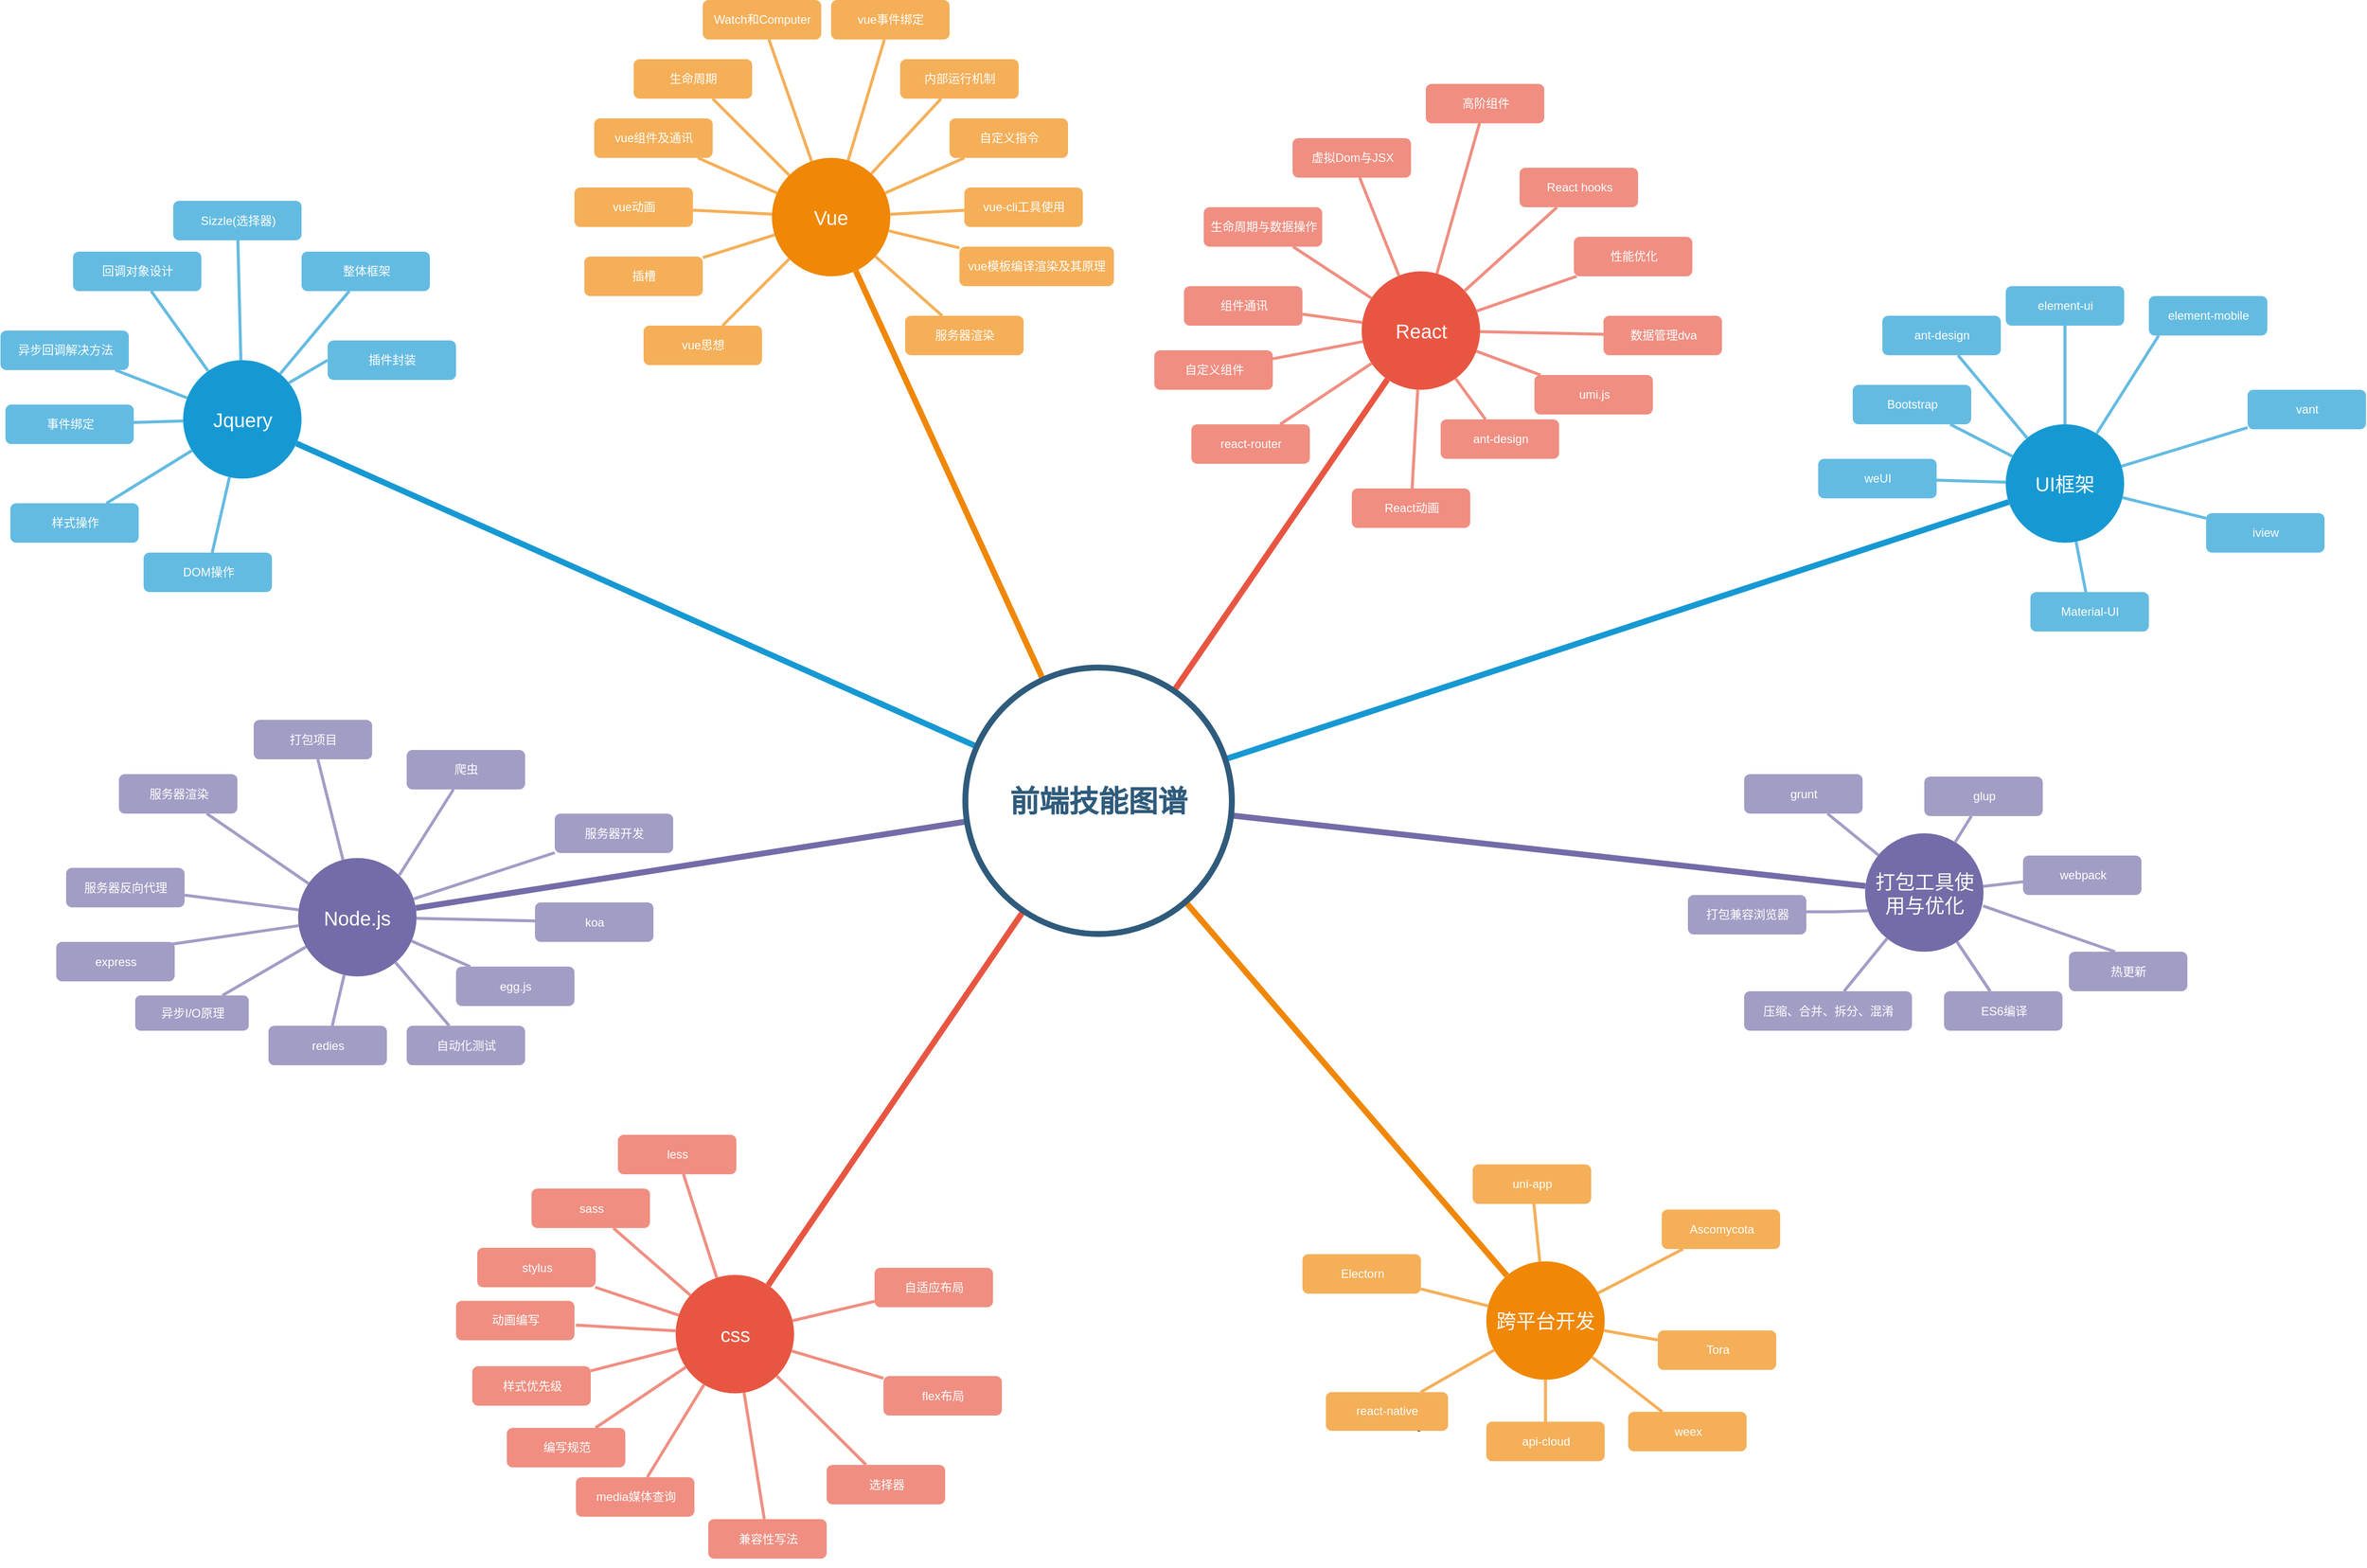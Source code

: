 <mxfile version="13.6.6" type="github">
  <diagram id="6a731a19-8d31-9384-78a2-239565b7b9f0" name="Page-1">
    <mxGraphModel dx="5909" dy="3474" grid="1" gridSize="10" guides="1" tooltips="1" connect="1" arrows="1" fold="1" page="1" pageScale="1" pageWidth="1169" pageHeight="827" background="#ffffff" math="0" shadow="0">
      <root>
        <mxCell id="0" />
        <mxCell id="1" parent="0" />
        <mxCell id="1350" value="Jquery" style="ellipse;whiteSpace=wrap;html=1;shadow=0;fontFamily=Helvetica;fontSize=20;fontColor=#FFFFFF;align=center;strokeWidth=3;fillColor=#1699D3;strokeColor=none;" parent="1" vertex="1">
          <mxGeometry x="168.5" y="365" width="120" height="120" as="geometry" />
        </mxCell>
        <mxCell id="1351" value="Vue" style="ellipse;whiteSpace=wrap;html=1;shadow=0;fontFamily=Helvetica;fontSize=20;fontColor=#FFFFFF;align=center;strokeWidth=3;fillColor=#F08705;strokeColor=none;gradientColor=none;" parent="1" vertex="1">
          <mxGeometry x="765" y="160" width="120" height="120" as="geometry" />
        </mxCell>
        <mxCell id="1352" value="React" style="ellipse;whiteSpace=wrap;html=1;shadow=0;fontFamily=Helvetica;fontSize=20;fontColor=#FFFFFF;align=center;strokeWidth=3;fillColor=#E85642;strokeColor=none;" parent="1" vertex="1">
          <mxGeometry x="1362.5" y="275" width="120" height="120" as="geometry" />
        </mxCell>
        <mxCell id="1353" value="UI框架" style="ellipse;whiteSpace=wrap;html=1;shadow=0;fontFamily=Helvetica;fontSize=20;fontColor=#FFFFFF;align=center;strokeWidth=3;fillColor=#1699D3;strokeColor=none;" parent="1" vertex="1">
          <mxGeometry x="2015" y="430" width="120" height="120" as="geometry" />
        </mxCell>
        <mxCell id="1354" value="打包工具使用与优化" style="ellipse;whiteSpace=wrap;html=1;shadow=0;fontFamily=Helvetica;fontSize=20;fontColor=#FFFFFF;align=center;strokeWidth=3;fillColor=#736ca8;strokeColor=none;" parent="1" vertex="1">
          <mxGeometry x="1872.5" y="844.5" width="120" height="120" as="geometry" />
        </mxCell>
        <mxCell id="1355" value="跨平台开发" style="ellipse;whiteSpace=wrap;html=1;shadow=0;fontFamily=Helvetica;fontSize=20;fontColor=#FFFFFF;align=center;strokeWidth=3;fillColor=#F08705;strokeColor=none;" parent="1" vertex="1">
          <mxGeometry x="1488.75" y="1278.25" width="120" height="120" as="geometry" />
        </mxCell>
        <mxCell id="1356" value="css" style="ellipse;whiteSpace=wrap;html=1;shadow=0;fontFamily=Helvetica;fontSize=20;fontColor=#FFFFFF;align=center;strokeWidth=3;fillColor=#E85642;strokeColor=none;" parent="1" vertex="1">
          <mxGeometry x="667.5" y="1292" width="120" height="120" as="geometry" />
        </mxCell>
        <mxCell id="1357" value="vue思想" style="rounded=1;fillColor=#f5af58;strokeColor=none;strokeWidth=3;shadow=0;html=1;fontColor=#FFFFFF;" parent="1" vertex="1">
          <mxGeometry x="635" y="330" width="120" height="40" as="geometry" />
        </mxCell>
        <mxCell id="1358" value="样式操作" style="rounded=1;fillColor=#64BBE2;strokeColor=none;strokeWidth=3;shadow=0;html=1;fontColor=#FFFFFF;" parent="1" vertex="1">
          <mxGeometry x="-6.5" y="510" width="130" height="40" as="geometry" />
        </mxCell>
        <mxCell id="1359" style="endArrow=none;strokeWidth=6;strokeColor=#1699D3;html=1;" parent="1" source="1515" target="1350" edge="1">
          <mxGeometry relative="1" as="geometry" />
        </mxCell>
        <mxCell id="1360" style="endArrow=none;strokeWidth=6;strokeColor=#f08705;html=1;" parent="1" source="1515" target="1351" edge="1">
          <mxGeometry relative="1" as="geometry" />
        </mxCell>
        <mxCell id="1361" style="endArrow=none;strokeWidth=6;strokeColor=#E85642;html=1;" parent="1" source="1515" target="1352" edge="1">
          <mxGeometry relative="1" as="geometry" />
        </mxCell>
        <mxCell id="1362" style="endArrow=none;strokeWidth=6;strokeColor=#1699D3;html=1;" parent="1" source="1515" target="1353" edge="1">
          <mxGeometry relative="1" as="geometry" />
        </mxCell>
        <mxCell id="1363" style="endArrow=none;strokeWidth=6;strokeColor=#736CA8;html=1;" parent="1" source="1515" target="1516" edge="1">
          <mxGeometry relative="1" as="geometry" />
        </mxCell>
        <mxCell id="1364" style="endArrow=none;strokeWidth=6;strokeColor=#736ca8;html=1;" parent="1" source="1515" target="1354" edge="1">
          <mxGeometry relative="1" as="geometry" />
        </mxCell>
        <mxCell id="1365" value="" style="edgeStyle=none;endArrow=none;strokeWidth=6;strokeColor=#F08705;html=1;" parent="1" source="1515" target="1355" edge="1">
          <mxGeometry x="181" y="226.5" width="100" height="100" as="geometry">
            <mxPoint x="181" y="326.5" as="sourcePoint" />
            <mxPoint x="281" y="226.5" as="targetPoint" />
          </mxGeometry>
        </mxCell>
        <mxCell id="1366" value="" style="edgeStyle=none;endArrow=none;strokeWidth=6;strokeColor=#E85642;html=1;" parent="1" source="1515" target="1356" edge="1">
          <mxGeometry x="181" y="226.5" width="100" height="100" as="geometry">
            <mxPoint x="181" y="326.5" as="sourcePoint" />
            <mxPoint x="281" y="226.5" as="targetPoint" />
          </mxGeometry>
        </mxCell>
        <mxCell id="1367" value="DOM操作" style="rounded=1;fillColor=#64BBE2;strokeColor=none;strokeWidth=3;shadow=0;html=1;fontColor=#FFFFFF;" parent="1" vertex="1">
          <mxGeometry x="128.5" y="560" width="130" height="40" as="geometry" />
        </mxCell>
        <mxCell id="1368" value="事件绑定" style="rounded=1;fillColor=#64BBE2;strokeColor=none;strokeWidth=3;shadow=0;html=1;fontColor=#FFFFFF;" parent="1" vertex="1">
          <mxGeometry x="-11.5" y="410" width="130" height="40" as="geometry" />
        </mxCell>
        <mxCell id="1369" value="异步回调解决方法" style="rounded=1;fillColor=#64BBE2;strokeColor=none;strokeWidth=3;shadow=0;html=1;fontColor=#FFFFFF;" parent="1" vertex="1">
          <mxGeometry x="-16.5" y="335" width="130" height="40" as="geometry" />
        </mxCell>
        <mxCell id="1370" value="回调对象设计" style="rounded=1;fillColor=#64BBE2;strokeColor=none;strokeWidth=3;shadow=0;html=1;fontColor=#FFFFFF;" parent="1" vertex="1">
          <mxGeometry x="57" y="255" width="130" height="40" as="geometry" />
        </mxCell>
        <mxCell id="1371" value="Sizzle(选择器)" style="rounded=1;fillColor=#64BBE2;strokeColor=none;strokeWidth=3;shadow=0;html=1;fontColor=#FFFFFF;" parent="1" vertex="1">
          <mxGeometry x="158.5" y="203.5" width="130" height="40" as="geometry" />
        </mxCell>
        <mxCell id="1372" value="整体框架" style="rounded=1;fillColor=#64BBE2;strokeColor=none;strokeWidth=3;shadow=0;html=1;fontColor=#FFFFFF;" parent="1" vertex="1">
          <mxGeometry x="288.5" y="255" width="130" height="40" as="geometry" />
        </mxCell>
        <mxCell id="1378" value="" style="edgeStyle=none;endArrow=none;strokeWidth=3;strokeColor=#64BBE2;html=1;" parent="1" source="1350" target="1367" edge="1">
          <mxGeometry x="-576.5" y="150" width="100" height="100" as="geometry">
            <mxPoint x="-576.5" y="250" as="sourcePoint" />
            <mxPoint x="-476.5" y="150" as="targetPoint" />
          </mxGeometry>
        </mxCell>
        <mxCell id="1379" value="" style="edgeStyle=none;endArrow=none;strokeWidth=3;strokeColor=#64BBE2;html=1;" parent="1" source="1350" target="1358" edge="1">
          <mxGeometry x="-576.5" y="150" width="100" height="100" as="geometry">
            <mxPoint x="-576.5" y="250" as="sourcePoint" />
            <mxPoint x="-476.5" y="150" as="targetPoint" />
          </mxGeometry>
        </mxCell>
        <mxCell id="1380" value="" style="edgeStyle=none;endArrow=none;strokeWidth=3;strokeColor=#64BBE2;html=1;" parent="1" source="1350" target="1368" edge="1">
          <mxGeometry x="-576.5" y="150" width="100" height="100" as="geometry">
            <mxPoint x="-576.5" y="250" as="sourcePoint" />
            <mxPoint x="-476.5" y="150" as="targetPoint" />
          </mxGeometry>
        </mxCell>
        <mxCell id="1381" value="" style="edgeStyle=none;endArrow=none;strokeWidth=3;strokeColor=#64BBE2;html=1;" parent="1" source="1350" target="1369" edge="1">
          <mxGeometry x="-576.5" y="150" width="100" height="100" as="geometry">
            <mxPoint x="-576.5" y="250" as="sourcePoint" />
            <mxPoint x="-476.5" y="150" as="targetPoint" />
          </mxGeometry>
        </mxCell>
        <mxCell id="1382" value="" style="edgeStyle=none;endArrow=none;strokeWidth=3;strokeColor=#64BBE2;html=1;" parent="1" source="1350" target="1370" edge="1">
          <mxGeometry x="-576.5" y="150" width="100" height="100" as="geometry">
            <mxPoint x="-576.5" y="250" as="sourcePoint" />
            <mxPoint x="-476.5" y="150" as="targetPoint" />
          </mxGeometry>
        </mxCell>
        <mxCell id="1383" value="" style="edgeStyle=none;endArrow=none;strokeWidth=3;strokeColor=#64BBE2;html=1;" parent="1" source="1350" target="1371" edge="1">
          <mxGeometry x="-576.5" y="150" width="100" height="100" as="geometry">
            <mxPoint x="-576.5" y="250" as="sourcePoint" />
            <mxPoint x="-476.5" y="150" as="targetPoint" />
          </mxGeometry>
        </mxCell>
        <mxCell id="1384" value="" style="edgeStyle=none;endArrow=none;strokeWidth=3;strokeColor=#64BBE2;html=1;" parent="1" source="1350" target="1372" edge="1">
          <mxGeometry x="-576.5" y="150" width="100" height="100" as="geometry">
            <mxPoint x="-576.5" y="250" as="sourcePoint" />
            <mxPoint x="-476.5" y="150" as="targetPoint" />
          </mxGeometry>
        </mxCell>
        <mxCell id="1388" value="插槽" style="rounded=1;fillColor=#f5af58;strokeColor=none;strokeWidth=3;shadow=0;html=1;fontColor=#FFFFFF;" parent="1" vertex="1">
          <mxGeometry x="575" y="260" width="120" height="40" as="geometry" />
        </mxCell>
        <mxCell id="1389" value="vue动画" style="rounded=1;fillColor=#f5af58;strokeColor=none;strokeWidth=3;shadow=0;html=1;fontColor=#FFFFFF;" parent="1" vertex="1">
          <mxGeometry x="565" y="190" width="120" height="40" as="geometry" />
        </mxCell>
        <mxCell id="1390" value="vue组件及通讯" style="rounded=1;fillColor=#f5af58;strokeColor=none;strokeWidth=3;shadow=0;html=1;fontColor=#FFFFFF;" parent="1" vertex="1">
          <mxGeometry x="585" y="120" width="120" height="40" as="geometry" />
        </mxCell>
        <mxCell id="1391" value="生命周期" style="rounded=1;fillColor=#f5af58;strokeColor=none;strokeWidth=3;shadow=0;html=1;fontColor=#FFFFFF;" parent="1" vertex="1">
          <mxGeometry x="625" y="60" width="120" height="40" as="geometry" />
        </mxCell>
        <mxCell id="1392" value="Watch和Computer" style="rounded=1;fillColor=#f5af58;strokeColor=none;strokeWidth=3;shadow=0;html=1;fontColor=#FFFFFF;" parent="1" vertex="1">
          <mxGeometry x="695" width="120" height="40" as="geometry" />
        </mxCell>
        <mxCell id="1393" value="vue事件绑定" style="rounded=1;fillColor=#f5af58;strokeColor=none;strokeWidth=3;shadow=0;html=1;fontColor=#FFFFFF;" parent="1" vertex="1">
          <mxGeometry x="825" width="120" height="40" as="geometry" />
        </mxCell>
        <mxCell id="1394" value="内部运行机制" style="rounded=1;fillColor=#f5af58;strokeColor=none;strokeWidth=3;shadow=0;html=1;fontColor=#FFFFFF;" parent="1" vertex="1">
          <mxGeometry x="895" y="60" width="120" height="40" as="geometry" />
        </mxCell>
        <mxCell id="1395" value="自定义指令" style="rounded=1;fillColor=#f5af58;strokeColor=none;strokeWidth=3;shadow=0;html=1;fontColor=#FFFFFF;" parent="1" vertex="1">
          <mxGeometry x="945" y="120" width="120" height="40" as="geometry" />
        </mxCell>
        <mxCell id="1396" value="vue-cli工具使用" style="rounded=1;fillColor=#f5af58;strokeColor=none;strokeWidth=3;shadow=0;html=1;fontColor=#FFFFFF;" parent="1" vertex="1">
          <mxGeometry x="960" y="190" width="120" height="40" as="geometry" />
        </mxCell>
        <mxCell id="1397" value="vue模板编译渲染及其原理" style="rounded=1;fillColor=#f5af58;strokeColor=none;strokeWidth=3;shadow=0;html=1;fontColor=#FFFFFF;" parent="1" vertex="1">
          <mxGeometry x="955" y="250" width="156.5" height="40" as="geometry" />
        </mxCell>
        <mxCell id="1398" value="服务器渲染" style="rounded=1;fillColor=#f5af58;strokeColor=none;strokeWidth=3;shadow=0;html=1;fontColor=#FFFFFF;" parent="1" vertex="1">
          <mxGeometry x="900" y="320" width="120" height="40" as="geometry" />
        </mxCell>
        <mxCell id="1399" value="" style="edgeStyle=none;endArrow=none;strokeWidth=3;strokeColor=#F5AF58;html=1;" parent="1" source="1351" target="1357" edge="1">
          <mxGeometry x="-335" y="-60" width="100" height="100" as="geometry">
            <mxPoint x="-335" y="40" as="sourcePoint" />
            <mxPoint x="-235" y="-60" as="targetPoint" />
          </mxGeometry>
        </mxCell>
        <mxCell id="1400" value="" style="edgeStyle=none;endArrow=none;strokeWidth=3;strokeColor=#F5AF58;html=1;" parent="1" source="1351" target="1388" edge="1">
          <mxGeometry x="-335" y="-60" width="100" height="100" as="geometry">
            <mxPoint x="-335" y="40" as="sourcePoint" />
            <mxPoint x="-235" y="-60" as="targetPoint" />
          </mxGeometry>
        </mxCell>
        <mxCell id="1401" value="" style="edgeStyle=none;endArrow=none;strokeWidth=3;strokeColor=#F5AF58;html=1;" parent="1" source="1351" target="1389" edge="1">
          <mxGeometry x="-335" y="-60" width="100" height="100" as="geometry">
            <mxPoint x="-335" y="40" as="sourcePoint" />
            <mxPoint x="-235" y="-60" as="targetPoint" />
          </mxGeometry>
        </mxCell>
        <mxCell id="1402" value="" style="edgeStyle=none;endArrow=none;strokeWidth=3;strokeColor=#F5AF58;html=1;" parent="1" source="1351" target="1390" edge="1">
          <mxGeometry x="-335" y="-60" width="100" height="100" as="geometry">
            <mxPoint x="-335" y="40" as="sourcePoint" />
            <mxPoint x="-235" y="-60" as="targetPoint" />
          </mxGeometry>
        </mxCell>
        <mxCell id="1403" value="" style="edgeStyle=none;endArrow=none;strokeWidth=3;strokeColor=#F5AF58;html=1;" parent="1" source="1351" target="1391" edge="1">
          <mxGeometry x="-335" y="-60" width="100" height="100" as="geometry">
            <mxPoint x="-335" y="40" as="sourcePoint" />
            <mxPoint x="-235" y="-60" as="targetPoint" />
          </mxGeometry>
        </mxCell>
        <mxCell id="1404" value="" style="edgeStyle=none;endArrow=none;strokeWidth=3;strokeColor=#F5AF58;html=1;" parent="1" source="1351" target="1392" edge="1">
          <mxGeometry x="-335" y="-60" width="100" height="100" as="geometry">
            <mxPoint x="-335" y="40" as="sourcePoint" />
            <mxPoint x="-235" y="-60" as="targetPoint" />
          </mxGeometry>
        </mxCell>
        <mxCell id="1405" value="" style="edgeStyle=none;endArrow=none;strokeWidth=3;strokeColor=#F5AF58;html=1;" parent="1" source="1351" target="1393" edge="1">
          <mxGeometry x="-335" y="-60" width="100" height="100" as="geometry">
            <mxPoint x="-335" y="40" as="sourcePoint" />
            <mxPoint x="-235" y="-60" as="targetPoint" />
          </mxGeometry>
        </mxCell>
        <mxCell id="1406" value="" style="edgeStyle=none;endArrow=none;strokeWidth=3;strokeColor=#F5AF58;html=1;" parent="1" source="1351" target="1394" edge="1">
          <mxGeometry x="-335" y="-60" width="100" height="100" as="geometry">
            <mxPoint x="-335" y="40" as="sourcePoint" />
            <mxPoint x="-235" y="-60" as="targetPoint" />
          </mxGeometry>
        </mxCell>
        <mxCell id="1407" value="" style="edgeStyle=none;endArrow=none;strokeWidth=3;strokeColor=#F5AF58;html=1;" parent="1" source="1351" target="1395" edge="1">
          <mxGeometry x="-335" y="-60" width="100" height="100" as="geometry">
            <mxPoint x="-335" y="40" as="sourcePoint" />
            <mxPoint x="-235" y="-60" as="targetPoint" />
          </mxGeometry>
        </mxCell>
        <mxCell id="1408" value="" style="edgeStyle=none;endArrow=none;strokeWidth=3;strokeColor=#F5AF58;html=1;" parent="1" source="1351" target="1396" edge="1">
          <mxGeometry x="-335" y="-60" width="100" height="100" as="geometry">
            <mxPoint x="-335" y="40" as="sourcePoint" />
            <mxPoint x="-235" y="-60" as="targetPoint" />
          </mxGeometry>
        </mxCell>
        <mxCell id="1409" value="" style="edgeStyle=none;endArrow=none;strokeWidth=3;strokeColor=#F5AF58;html=1;" parent="1" source="1351" target="1397" edge="1">
          <mxGeometry x="-335" y="-60" width="100" height="100" as="geometry">
            <mxPoint x="-335" y="40" as="sourcePoint" />
            <mxPoint x="-235" y="-60" as="targetPoint" />
          </mxGeometry>
        </mxCell>
        <mxCell id="1410" value="" style="edgeStyle=none;endArrow=none;strokeWidth=3;strokeColor=#F5AF58;html=1;" parent="1" source="1351" target="1398" edge="1">
          <mxGeometry x="-335" y="-60" width="100" height="100" as="geometry">
            <mxPoint x="-335" y="40" as="sourcePoint" />
            <mxPoint x="-235" y="-60" as="targetPoint" />
          </mxGeometry>
        </mxCell>
        <mxCell id="1411" value="react-router" style="rounded=1;fillColor=#f08e81;strokeColor=none;strokeWidth=3;shadow=0;html=1;fontColor=#FFFFFF;" parent="1" vertex="1">
          <mxGeometry x="1190" y="430" width="120" height="40" as="geometry" />
        </mxCell>
        <mxCell id="1412" value="数据管理dva" style="rounded=1;fillColor=#f08e81;strokeColor=none;strokeWidth=3;shadow=0;html=1;fontColor=#FFFFFF;" parent="1" vertex="1">
          <mxGeometry x="1607.5" y="320" width="120" height="40" as="geometry" />
        </mxCell>
        <mxCell id="1413" value="自定义组件" style="rounded=1;fillColor=#f08e81;strokeColor=none;strokeWidth=3;shadow=0;html=1;fontColor=#FFFFFF;" parent="1" vertex="1">
          <mxGeometry x="1152.5" y="355" width="120" height="40" as="geometry" />
        </mxCell>
        <mxCell id="1414" value="组件通讯" style="rounded=1;fillColor=#f08e81;strokeColor=none;strokeWidth=3;shadow=0;html=1;fontColor=#FFFFFF;" parent="1" vertex="1">
          <mxGeometry x="1182.5" y="290" width="120" height="40" as="geometry" />
        </mxCell>
        <mxCell id="1415" value="生命周期与数据操作" style="rounded=1;fillColor=#f08e81;strokeColor=none;strokeWidth=3;shadow=0;html=1;fontColor=#FFFFFF;" parent="1" vertex="1">
          <mxGeometry x="1202.5" y="210" width="120" height="40" as="geometry" />
        </mxCell>
        <mxCell id="1416" value="虚拟Dom与JSX" style="rounded=1;fillColor=#f08e81;strokeColor=none;strokeWidth=3;shadow=0;html=1;fontColor=#FFFFFF;" parent="1" vertex="1">
          <mxGeometry x="1292.5" y="140" width="120" height="40" as="geometry" />
        </mxCell>
        <mxCell id="1417" value="高阶组件" style="rounded=1;fillColor=#f08e81;strokeColor=none;strokeWidth=3;shadow=0;html=1;fontColor=#FFFFFF;" parent="1" vertex="1">
          <mxGeometry x="1427.5" y="85" width="120" height="40" as="geometry" />
        </mxCell>
        <mxCell id="1418" value="React hooks" style="rounded=1;fillColor=#f08e81;strokeColor=none;strokeWidth=3;shadow=0;html=1;fontColor=#FFFFFF;" parent="1" vertex="1">
          <mxGeometry x="1522.5" y="170" width="120" height="40" as="geometry" />
        </mxCell>
        <mxCell id="1419" value="性能优化" style="rounded=1;fillColor=#f08e81;strokeColor=none;strokeWidth=3;shadow=0;html=1;fontColor=#FFFFFF;" parent="1" vertex="1">
          <mxGeometry x="1577.5" y="240" width="120" height="40" as="geometry" />
        </mxCell>
        <mxCell id="1420" value="React动画" style="rounded=1;fillColor=#f08e81;strokeColor=none;strokeWidth=3;shadow=0;html=1;fontColor=#FFFFFF;" parent="1" vertex="1">
          <mxGeometry x="1352.5" y="495" width="120" height="40" as="geometry" />
        </mxCell>
        <mxCell id="1421" value="ant-design" style="rounded=1;fillColor=#f08e81;strokeColor=none;strokeWidth=3;shadow=0;html=1;fontColor=#FFFFFF;" parent="1" vertex="1">
          <mxGeometry x="1442.5" y="425" width="120" height="40" as="geometry" />
        </mxCell>
        <mxCell id="1422" value="umi.js" style="rounded=1;fillColor=#f08e81;strokeColor=none;strokeWidth=3;shadow=0;html=1;fontColor=#FFFFFF;" parent="1" vertex="1">
          <mxGeometry x="1537.5" y="380" width="120" height="40" as="geometry" />
        </mxCell>
        <mxCell id="1423" value="" style="edgeStyle=none;endArrow=none;strokeWidth=3;strokeColor=#F08E81;html=1;" parent="1" source="1352" target="1411" edge="1">
          <mxGeometry x="-307.5" y="25" width="100" height="100" as="geometry">
            <mxPoint x="-307.5" y="125" as="sourcePoint" />
            <mxPoint x="-207.5" y="25" as="targetPoint" />
          </mxGeometry>
        </mxCell>
        <mxCell id="1424" value="" style="edgeStyle=none;endArrow=none;strokeWidth=3;strokeColor=#F08E81;html=1;" parent="1" source="1352" target="1413" edge="1">
          <mxGeometry x="-307.5" y="25" width="100" height="100" as="geometry">
            <mxPoint x="-307.5" y="125" as="sourcePoint" />
            <mxPoint x="-207.5" y="25" as="targetPoint" />
          </mxGeometry>
        </mxCell>
        <mxCell id="1425" value="" style="edgeStyle=none;endArrow=none;strokeWidth=3;strokeColor=#F08E81;html=1;" parent="1" source="1352" target="1414" edge="1">
          <mxGeometry x="-307.5" y="25" width="100" height="100" as="geometry">
            <mxPoint x="-307.5" y="125" as="sourcePoint" />
            <mxPoint x="-207.5" y="25" as="targetPoint" />
          </mxGeometry>
        </mxCell>
        <mxCell id="1426" value="" style="edgeStyle=none;endArrow=none;strokeWidth=3;strokeColor=#F08E81;html=1;" parent="1" source="1352" target="1415" edge="1">
          <mxGeometry x="-307.5" y="25" width="100" height="100" as="geometry">
            <mxPoint x="-307.5" y="125" as="sourcePoint" />
            <mxPoint x="-207.5" y="25" as="targetPoint" />
          </mxGeometry>
        </mxCell>
        <mxCell id="1427" value="" style="edgeStyle=none;endArrow=none;strokeWidth=3;strokeColor=#F08E81;html=1;" parent="1" source="1352" target="1416" edge="1">
          <mxGeometry x="-307.5" y="25" width="100" height="100" as="geometry">
            <mxPoint x="-307.5" y="125" as="sourcePoint" />
            <mxPoint x="-207.5" y="25" as="targetPoint" />
          </mxGeometry>
        </mxCell>
        <mxCell id="1428" value="" style="edgeStyle=none;endArrow=none;strokeWidth=3;strokeColor=#F08E81;html=1;" parent="1" source="1352" target="1417" edge="1">
          <mxGeometry x="-307.5" y="25" width="100" height="100" as="geometry">
            <mxPoint x="-307.5" y="125" as="sourcePoint" />
            <mxPoint x="-207.5" y="25" as="targetPoint" />
          </mxGeometry>
        </mxCell>
        <mxCell id="1429" value="" style="edgeStyle=none;endArrow=none;strokeWidth=3;strokeColor=#F08E81;html=1;" parent="1" source="1352" target="1418" edge="1">
          <mxGeometry x="-307.5" y="25" width="100" height="100" as="geometry">
            <mxPoint x="-307.5" y="125" as="sourcePoint" />
            <mxPoint x="-207.5" y="25" as="targetPoint" />
          </mxGeometry>
        </mxCell>
        <mxCell id="1430" value="" style="edgeStyle=none;endArrow=none;strokeWidth=3;strokeColor=#F08E81;html=1;" parent="1" source="1352" target="1419" edge="1">
          <mxGeometry x="-307.5" y="25" width="100" height="100" as="geometry">
            <mxPoint x="-307.5" y="125" as="sourcePoint" />
            <mxPoint x="-207.5" y="25" as="targetPoint" />
          </mxGeometry>
        </mxCell>
        <mxCell id="1431" value="" style="edgeStyle=none;endArrow=none;strokeWidth=3;strokeColor=#F08E81;html=1;" parent="1" source="1352" target="1412" edge="1">
          <mxGeometry x="-307.5" y="25" width="100" height="100" as="geometry">
            <mxPoint x="-307.5" y="125" as="sourcePoint" />
            <mxPoint x="-207.5" y="25" as="targetPoint" />
          </mxGeometry>
        </mxCell>
        <mxCell id="1432" value="" style="edgeStyle=none;endArrow=none;strokeWidth=3;strokeColor=#F08E81;html=1;" parent="1" source="1352" target="1422" edge="1">
          <mxGeometry x="-307.5" y="25" width="100" height="100" as="geometry">
            <mxPoint x="-307.5" y="125" as="sourcePoint" />
            <mxPoint x="-207.5" y="25" as="targetPoint" />
          </mxGeometry>
        </mxCell>
        <mxCell id="1433" value="" style="edgeStyle=none;endArrow=none;strokeWidth=3;strokeColor=#F08E81;html=1;" parent="1" source="1352" target="1421" edge="1">
          <mxGeometry x="-307.5" y="25" width="100" height="100" as="geometry">
            <mxPoint x="-307.5" y="125" as="sourcePoint" />
            <mxPoint x="-207.5" y="25" as="targetPoint" />
          </mxGeometry>
        </mxCell>
        <mxCell id="1434" value="" style="edgeStyle=none;endArrow=none;strokeWidth=3;strokeColor=#F08E81;html=1;" parent="1" source="1352" target="1420" edge="1">
          <mxGeometry x="-307.5" y="25" width="100" height="100" as="geometry">
            <mxPoint x="-307.5" y="125" as="sourcePoint" />
            <mxPoint x="-207.5" y="25" as="targetPoint" />
          </mxGeometry>
        </mxCell>
        <mxCell id="1435" value="Bootstrap" style="rounded=1;fillColor=#64BBE2;strokeColor=none;strokeWidth=3;shadow=0;html=1;fontColor=#FFFFFF;" parent="1" vertex="1">
          <mxGeometry x="1860" y="390" width="120" height="40" as="geometry" />
        </mxCell>
        <mxCell id="1436" value="ant-design" style="rounded=1;fillColor=#64BBE2;strokeColor=none;strokeWidth=3;shadow=0;html=1;fontColor=#FFFFFF;" parent="1" vertex="1">
          <mxGeometry x="1890" y="320" width="120" height="40" as="geometry" />
        </mxCell>
        <mxCell id="1437" value="element-ui" style="rounded=1;fillColor=#64BBE2;strokeColor=none;strokeWidth=3;shadow=0;html=1;fontColor=#FFFFFF;" parent="1" vertex="1">
          <mxGeometry x="2015" y="290" width="120" height="40" as="geometry" />
        </mxCell>
        <mxCell id="1438" value="element-mobile" style="rounded=1;fillColor=#64BBE2;strokeColor=none;strokeWidth=3;shadow=0;html=1;fontColor=#FFFFFF;" parent="1" vertex="1">
          <mxGeometry x="2160" y="300" width="120" height="40" as="geometry" />
        </mxCell>
        <mxCell id="1439" value="vant" style="rounded=1;fillColor=#64BBE2;strokeColor=none;strokeWidth=3;shadow=0;html=1;fontColor=#FFFFFF;" parent="1" vertex="1">
          <mxGeometry x="2260" y="395" width="120" height="40" as="geometry" />
        </mxCell>
        <mxCell id="1440" value="iview" style="rounded=1;fillColor=#64BBE2;strokeColor=none;strokeWidth=3;shadow=0;html=1;fontColor=#FFFFFF;" parent="1" vertex="1">
          <mxGeometry x="2218" y="520" width="120" height="40" as="geometry" />
        </mxCell>
        <mxCell id="1442" value="Material-UI" style="rounded=1;fillColor=#64BBE2;strokeColor=none;strokeWidth=3;shadow=0;html=1;fontColor=#FFFFFF;" parent="1" vertex="1">
          <mxGeometry x="2040" y="600" width="120" height="40" as="geometry" />
        </mxCell>
        <mxCell id="1445" value="weUI" style="rounded=1;fillColor=#64BBE2;strokeColor=none;strokeWidth=3;shadow=0;html=1;fontColor=#FFFFFF;" parent="1" vertex="1">
          <mxGeometry x="1825" y="465" width="120" height="40" as="geometry" />
        </mxCell>
        <mxCell id="1446" value="" style="edgeStyle=none;endArrow=none;strokeWidth=3;strokeColor=#64BBE2;html=1;" parent="1" source="1353" target="1435" edge="1">
          <mxGeometry x="55" y="-180" width="100" height="100" as="geometry">
            <mxPoint x="55" y="-80" as="sourcePoint" />
            <mxPoint x="155" y="-180" as="targetPoint" />
          </mxGeometry>
        </mxCell>
        <mxCell id="1447" value="" style="edgeStyle=none;endArrow=none;strokeWidth=3;strokeColor=#64BBE2;html=1;" parent="1" source="1353" target="1436" edge="1">
          <mxGeometry x="55" y="-180" width="100" height="100" as="geometry">
            <mxPoint x="55" y="-80" as="sourcePoint" />
            <mxPoint x="155" y="-180" as="targetPoint" />
          </mxGeometry>
        </mxCell>
        <mxCell id="1448" value="" style="edgeStyle=none;endArrow=none;strokeWidth=3;strokeColor=#64BBE2;html=1;" parent="1" source="1353" target="1437" edge="1">
          <mxGeometry x="55" y="-180" width="100" height="100" as="geometry">
            <mxPoint x="55" y="-80" as="sourcePoint" />
            <mxPoint x="155" y="-180" as="targetPoint" />
          </mxGeometry>
        </mxCell>
        <mxCell id="1449" value="" style="edgeStyle=none;endArrow=none;strokeWidth=3;strokeColor=#64BBE2;html=1;" parent="1" source="1353" edge="1">
          <mxGeometry x="55" y="-180" width="100" height="100" as="geometry">
            <mxPoint x="55" y="-80" as="sourcePoint" />
            <mxPoint x="2170" y="340" as="targetPoint" />
          </mxGeometry>
        </mxCell>
        <mxCell id="1450" value="" style="edgeStyle=none;endArrow=none;strokeWidth=3;strokeColor=#64BBE2;html=1;" parent="1" source="1353" target="1439" edge="1">
          <mxGeometry x="55" y="-180" width="100" height="100" as="geometry">
            <mxPoint x="55" y="-80" as="sourcePoint" />
            <mxPoint x="155" y="-180" as="targetPoint" />
          </mxGeometry>
        </mxCell>
        <mxCell id="1451" value="" style="edgeStyle=none;endArrow=none;strokeWidth=3;strokeColor=#64BBE2;html=1;" parent="1" source="1353" target="1440" edge="1">
          <mxGeometry x="55" y="-180" width="100" height="100" as="geometry">
            <mxPoint x="55" y="-80" as="sourcePoint" />
            <mxPoint x="155" y="-180" as="targetPoint" />
          </mxGeometry>
        </mxCell>
        <mxCell id="1452" value="" style="edgeStyle=none;endArrow=none;strokeWidth=3;strokeColor=#64BBE2;html=1;" parent="1" source="1353" target="1442" edge="1">
          <mxGeometry x="55" y="-180" width="100" height="100" as="geometry">
            <mxPoint x="55" y="-80" as="sourcePoint" />
            <mxPoint x="155" y="-180" as="targetPoint" />
          </mxGeometry>
        </mxCell>
        <mxCell id="1456" value="" style="edgeStyle=none;endArrow=none;strokeWidth=3;strokeColor=#64BBE2;html=1;" parent="1" source="1353" target="1445" edge="1">
          <mxGeometry x="55" y="-180" width="100" height="100" as="geometry">
            <mxPoint x="55" y="-80" as="sourcePoint" />
            <mxPoint x="155" y="-180" as="targetPoint" />
          </mxGeometry>
        </mxCell>
        <mxCell id="1457" value="grunt" style="rounded=1;fillColor=#a29dc5;strokeColor=none;strokeWidth=3;shadow=0;html=1;fontColor=#FFFFFF;" parent="1" vertex="1">
          <mxGeometry x="1750" y="784.5" width="120" height="40" as="geometry" />
        </mxCell>
        <mxCell id="1458" value="压缩、合并、拆分、混淆" style="rounded=1;fillColor=#a29dc5;strokeColor=none;strokeWidth=3;shadow=0;html=1;fontColor=#FFFFFF;" parent="1" vertex="1">
          <mxGeometry x="1750" y="1004.5" width="170" height="40" as="geometry" />
        </mxCell>
        <mxCell id="1459" value="glup" style="rounded=1;fillColor=#a29dc5;strokeColor=none;strokeWidth=3;shadow=0;html=1;fontColor=#FFFFFF;" parent="1" vertex="1">
          <mxGeometry x="1932.5" y="787" width="120" height="40" as="geometry" />
        </mxCell>
        <mxCell id="1460" value="webpack" style="rounded=1;fillColor=#a29dc5;strokeColor=none;strokeWidth=3;shadow=0;html=1;fontColor=#FFFFFF;" parent="1" vertex="1">
          <mxGeometry x="2032.5" y="867" width="120" height="40" as="geometry" />
        </mxCell>
        <mxCell id="1461" value="ES6编译" style="rounded=1;fillColor=#a29dc5;strokeColor=none;strokeWidth=3;shadow=0;html=1;fontColor=#FFFFFF;" parent="1" vertex="1">
          <mxGeometry x="1952.5" y="1004.5" width="120" height="40" as="geometry" />
        </mxCell>
        <mxCell id="1462" value="打包兼容浏览器" style="rounded=1;fillColor=#a29dc5;strokeColor=none;strokeWidth=3;shadow=0;html=1;fontColor=#FFFFFF;" parent="1" vertex="1">
          <mxGeometry x="1693" y="907" width="120" height="40" as="geometry" />
        </mxCell>
        <mxCell id="1463" value="" style="edgeStyle=none;endArrow=none;strokeWidth=3;strokeColor=#A29DC5;html=1;" parent="1" source="1354" target="1460" edge="1">
          <mxGeometry x="382.5" y="-430.5" width="100" height="100" as="geometry">
            <mxPoint x="382.5" y="-330.5" as="sourcePoint" />
            <mxPoint x="482.5" y="-430.5" as="targetPoint" />
          </mxGeometry>
        </mxCell>
        <mxCell id="1464" value="" style="edgeStyle=none;endArrow=none;strokeWidth=3;strokeColor=#A29DC5;html=1;" parent="1" source="1354" target="1461" edge="1">
          <mxGeometry x="382.5" y="-430.5" width="100" height="100" as="geometry">
            <mxPoint x="382.5" y="-330.5" as="sourcePoint" />
            <mxPoint x="482.5" y="-430.5" as="targetPoint" />
          </mxGeometry>
        </mxCell>
        <mxCell id="1465" value="" style="edgeStyle=none;endArrow=none;strokeWidth=3;strokeColor=#A29DC5;html=1;" parent="1" source="1354" target="1458" edge="1">
          <mxGeometry x="382.5" y="-430.5" width="100" height="100" as="geometry">
            <mxPoint x="382.5" y="-330.5" as="sourcePoint" />
            <mxPoint x="482.5" y="-430.5" as="targetPoint" />
          </mxGeometry>
        </mxCell>
        <mxCell id="1466" value="" style="edgeStyle=none;endArrow=none;strokeWidth=3;strokeColor=#A29DC5;html=1;exitX=0.025;exitY=0.654;exitDx=0;exitDy=0;exitPerimeter=0;" parent="1" source="1354" edge="1">
          <mxGeometry x="392.5" y="-411" width="100" height="100" as="geometry">
            <mxPoint x="1870" y="924" as="sourcePoint" />
            <mxPoint x="1812.5" y="924" as="targetPoint" />
            <Array as="points">
              <mxPoint x="1840" y="924" />
            </Array>
          </mxGeometry>
        </mxCell>
        <mxCell id="1467" value="" style="edgeStyle=none;endArrow=none;strokeWidth=3;strokeColor=#A29DC5;html=1;" parent="1" source="1354" target="1457" edge="1">
          <mxGeometry x="382.5" y="-430.5" width="100" height="100" as="geometry">
            <mxPoint x="382.5" y="-330.5" as="sourcePoint" />
            <mxPoint x="482.5" y="-430.5" as="targetPoint" />
          </mxGeometry>
        </mxCell>
        <mxCell id="1470" value="Ascomycota" style="rounded=1;fillColor=#f5af58;strokeColor=none;strokeWidth=3;shadow=0;html=1;fontColor=#FFFFFF;" parent="1" vertex="1">
          <mxGeometry x="1666.5" y="1225.75" width="120" height="40" as="geometry" />
        </mxCell>
        <mxCell id="1471" value="Tora" style="rounded=1;fillColor=#f5af58;strokeColor=none;strokeWidth=3;shadow=0;html=1;fontColor=#FFFFFF;" parent="1" vertex="1">
          <mxGeometry x="1662.5" y="1348.25" width="120" height="40" as="geometry" />
        </mxCell>
        <mxCell id="1472" value="weex" style="rounded=1;fillColor=#f5af58;strokeColor=none;strokeWidth=3;shadow=0;html=1;fontColor=#FFFFFF;" parent="1" vertex="1">
          <mxGeometry x="1632.5" y="1430.75" width="120" height="40" as="geometry" />
        </mxCell>
        <mxCell id="1473" value="api-cloud" style="rounded=1;fillColor=#f5af58;strokeColor=none;strokeWidth=3;shadow=0;html=1;fontColor=#FFFFFF;" parent="1" vertex="1">
          <mxGeometry x="1488.75" y="1440.75" width="120" height="40" as="geometry" />
        </mxCell>
        <mxCell id="CmsdJY4IkPbVyUGUAFs8-1548" style="edgeStyle=orthogonalEdgeStyle;rounded=0;orthogonalLoop=1;jettySize=auto;html=1;exitX=0.75;exitY=1;exitDx=0;exitDy=0;" edge="1" parent="1" source="1474">
          <mxGeometry relative="1" as="geometry">
            <mxPoint x="1421.5" y="1440" as="targetPoint" />
          </mxGeometry>
        </mxCell>
        <mxCell id="1474" value="react-native" style="rounded=1;fillColor=#f5af58;strokeColor=none;strokeWidth=3;shadow=0;html=1;fontColor=#FFFFFF;" parent="1" vertex="1">
          <mxGeometry x="1326.25" y="1410.75" width="123.75" height="39.25" as="geometry" />
        </mxCell>
        <mxCell id="1475" value="Electorn" style="rounded=1;fillColor=#f5af58;strokeColor=none;strokeWidth=3;shadow=0;html=1;fontColor=#FFFFFF;" parent="1" vertex="1">
          <mxGeometry x="1302.5" y="1271" width="120" height="40" as="geometry" />
        </mxCell>
        <mxCell id="1476" value="uni-app" style="rounded=1;fillColor=#f5af58;strokeColor=none;strokeWidth=3;shadow=0;html=1;fontColor=#FFFFFF;" parent="1" vertex="1">
          <mxGeometry x="1475" y="1180" width="120" height="40" as="geometry" />
        </mxCell>
        <mxCell id="1482" value="" style="edgeStyle=none;endArrow=none;strokeWidth=3;strokeColor=#F5AF58;html=1;" parent="1" source="1355" target="1470" edge="1">
          <mxGeometry x="568.75" y="8.25" width="100" height="100" as="geometry">
            <mxPoint x="568.75" y="108.25" as="sourcePoint" />
            <mxPoint x="668.75" y="8.25" as="targetPoint" />
          </mxGeometry>
        </mxCell>
        <mxCell id="1483" value="" style="edgeStyle=none;endArrow=none;strokeWidth=3;strokeColor=#F5AF58;html=1;" parent="1" source="1355" target="1471" edge="1">
          <mxGeometry x="568.75" y="8.25" width="100" height="100" as="geometry">
            <mxPoint x="568.75" y="108.25" as="sourcePoint" />
            <mxPoint x="668.75" y="8.25" as="targetPoint" />
          </mxGeometry>
        </mxCell>
        <mxCell id="1484" value="" style="edgeStyle=none;endArrow=none;strokeWidth=3;strokeColor=#F5AF58;html=1;" parent="1" source="1355" target="1472" edge="1">
          <mxGeometry x="568.75" y="8.25" width="100" height="100" as="geometry">
            <mxPoint x="568.75" y="108.25" as="sourcePoint" />
            <mxPoint x="668.75" y="8.25" as="targetPoint" />
          </mxGeometry>
        </mxCell>
        <mxCell id="1485" value="" style="edgeStyle=none;endArrow=none;strokeWidth=3;strokeColor=#F5AF58;html=1;" parent="1" source="1355" target="1473" edge="1">
          <mxGeometry x="568.75" y="8.25" width="100" height="100" as="geometry">
            <mxPoint x="568.75" y="108.25" as="sourcePoint" />
            <mxPoint x="668.75" y="8.25" as="targetPoint" />
          </mxGeometry>
        </mxCell>
        <mxCell id="1486" value="" style="edgeStyle=none;endArrow=none;strokeWidth=3;strokeColor=#F5AF58;html=1;" parent="1" source="1355" target="1474" edge="1">
          <mxGeometry x="568.75" y="8.25" width="100" height="100" as="geometry">
            <mxPoint x="568.75" y="108.25" as="sourcePoint" />
            <mxPoint x="668.75" y="8.25" as="targetPoint" />
          </mxGeometry>
        </mxCell>
        <mxCell id="1487" value="" style="edgeStyle=none;endArrow=none;strokeWidth=3;strokeColor=#F5AF58;html=1;" parent="1" source="1355" target="1475" edge="1">
          <mxGeometry x="568.75" y="8.25" width="100" height="100" as="geometry">
            <mxPoint x="568.75" y="108.25" as="sourcePoint" />
            <mxPoint x="668.75" y="8.25" as="targetPoint" />
          </mxGeometry>
        </mxCell>
        <mxCell id="1488" value="" style="edgeStyle=none;endArrow=none;strokeWidth=3;strokeColor=#F5AF58;html=1;" parent="1" source="1355" target="1476" edge="1">
          <mxGeometry x="568.75" y="8.25" width="100" height="100" as="geometry">
            <mxPoint x="568.75" y="108.25" as="sourcePoint" />
            <mxPoint x="668.75" y="8.25" as="targetPoint" />
          </mxGeometry>
        </mxCell>
        <mxCell id="1491" value="less" style="rounded=1;fillColor=#f08e81;strokeColor=none;strokeWidth=3;shadow=0;html=1;fontColor=#FFFFFF;" parent="1" vertex="1">
          <mxGeometry x="609" y="1150" width="120" height="40" as="geometry" />
        </mxCell>
        <mxCell id="1492" value="sass" style="rounded=1;fillColor=#f08e81;strokeColor=none;strokeWidth=3;shadow=0;html=1;fontColor=#FFFFFF;" parent="1" vertex="1">
          <mxGeometry x="521.5" y="1204.5" width="120" height="40" as="geometry" />
        </mxCell>
        <mxCell id="1493" value="stylus" style="rounded=1;fillColor=#f08e81;strokeColor=none;strokeWidth=3;shadow=0;html=1;fontColor=#FFFFFF;" parent="1" vertex="1">
          <mxGeometry x="466.5" y="1264.5" width="120" height="40" as="geometry" />
        </mxCell>
        <mxCell id="1494" value="动画编写" style="rounded=1;fillColor=#f08e81;strokeColor=none;strokeWidth=3;shadow=0;html=1;fontColor=#FFFFFF;" parent="1" vertex="1">
          <mxGeometry x="445" y="1318.25" width="120" height="40" as="geometry" />
        </mxCell>
        <mxCell id="1495" value="样式优先级" style="rounded=1;fillColor=#f08e81;strokeColor=none;strokeWidth=3;shadow=0;html=1;fontColor=#FFFFFF;" parent="1" vertex="1">
          <mxGeometry x="461.5" y="1384.5" width="120" height="40" as="geometry" />
        </mxCell>
        <mxCell id="1496" value="编写规范" style="rounded=1;fillColor=#f08e81;strokeColor=none;strokeWidth=3;shadow=0;html=1;fontColor=#FFFFFF;" parent="1" vertex="1">
          <mxGeometry x="496.5" y="1447" width="120" height="40" as="geometry" />
        </mxCell>
        <mxCell id="1497" value="media媒体查询" style="rounded=1;fillColor=#f08e81;strokeColor=none;strokeWidth=3;shadow=0;html=1;fontColor=#FFFFFF;" parent="1" vertex="1">
          <mxGeometry x="566.5" y="1497" width="120" height="40" as="geometry" />
        </mxCell>
        <mxCell id="1498" value="兼容性写法" style="rounded=1;fillColor=#f08e81;strokeColor=none;strokeWidth=3;shadow=0;html=1;fontColor=#FFFFFF;" parent="1" vertex="1">
          <mxGeometry x="700.5" y="1539.5" width="120" height="40" as="geometry" />
        </mxCell>
        <mxCell id="1499" value="选择器" style="rounded=1;fillColor=#f08e81;strokeColor=none;strokeWidth=3;shadow=0;html=1;fontColor=#FFFFFF;" parent="1" vertex="1">
          <mxGeometry x="820.5" y="1484.5" width="120" height="40" as="geometry" />
        </mxCell>
        <mxCell id="1500" value="flex布局" style="rounded=1;fillColor=#f08e81;strokeColor=none;strokeWidth=3;shadow=0;html=1;fontColor=#FFFFFF;" parent="1" vertex="1">
          <mxGeometry x="878" y="1394.5" width="120" height="40" as="geometry" />
        </mxCell>
        <mxCell id="1501" value="自适应布局" style="rounded=1;fillColor=#f08e81;strokeColor=none;strokeWidth=3;shadow=0;html=1;fontColor=#FFFFFF;" parent="1" vertex="1">
          <mxGeometry x="869" y="1284.75" width="120" height="40" as="geometry" />
        </mxCell>
        <mxCell id="1502" value="" style="edgeStyle=none;endArrow=none;strokeWidth=3;strokeColor=#F08E81;html=1;" parent="1" source="1356" target="1501" edge="1">
          <mxGeometry x="286.5" y="189.5" width="100" height="100" as="geometry">
            <mxPoint x="286.5" y="289.5" as="sourcePoint" />
            <mxPoint x="386.5" y="189.5" as="targetPoint" />
          </mxGeometry>
        </mxCell>
        <mxCell id="1504" value="" style="edgeStyle=none;endArrow=none;strokeWidth=3;strokeColor=#F08E81;html=1;" parent="1" source="1356" target="1491" edge="1">
          <mxGeometry x="286.5" y="189.5" width="100" height="100" as="geometry">
            <mxPoint x="286.5" y="289.5" as="sourcePoint" />
            <mxPoint x="386.5" y="189.5" as="targetPoint" />
          </mxGeometry>
        </mxCell>
        <mxCell id="1505" value="" style="edgeStyle=none;endArrow=none;strokeWidth=3;strokeColor=#F08E81;html=1;" parent="1" source="1356" target="1492" edge="1">
          <mxGeometry x="286.5" y="189.5" width="100" height="100" as="geometry">
            <mxPoint x="286.5" y="289.5" as="sourcePoint" />
            <mxPoint x="386.5" y="189.5" as="targetPoint" />
          </mxGeometry>
        </mxCell>
        <mxCell id="1506" value="" style="edgeStyle=none;endArrow=none;strokeWidth=3;strokeColor=#F08E81;html=1;" parent="1" source="1356" target="1493" edge="1">
          <mxGeometry x="286.5" y="189.5" width="100" height="100" as="geometry">
            <mxPoint x="286.5" y="289.5" as="sourcePoint" />
            <mxPoint x="386.5" y="189.5" as="targetPoint" />
          </mxGeometry>
        </mxCell>
        <mxCell id="1507" value="" style="edgeStyle=none;endArrow=none;strokeWidth=3;strokeColor=#F08E81;html=1;" parent="1" source="1356" edge="1">
          <mxGeometry x="286.5" y="189.5" width="100" height="100" as="geometry">
            <mxPoint x="286.5" y="289.5" as="sourcePoint" />
            <mxPoint x="566.5" y="1342.894" as="targetPoint" />
          </mxGeometry>
        </mxCell>
        <mxCell id="1508" value="" style="edgeStyle=none;endArrow=none;strokeWidth=3;strokeColor=#F08E81;html=1;" parent="1" source="1356" target="1495" edge="1">
          <mxGeometry x="286.5" y="189.5" width="100" height="100" as="geometry">
            <mxPoint x="286.5" y="289.5" as="sourcePoint" />
            <mxPoint x="386.5" y="189.5" as="targetPoint" />
          </mxGeometry>
        </mxCell>
        <mxCell id="1509" value="" style="edgeStyle=none;endArrow=none;strokeWidth=3;strokeColor=#F08E81;html=1;" parent="1" source="1356" target="1496" edge="1">
          <mxGeometry x="286.5" y="189.5" width="100" height="100" as="geometry">
            <mxPoint x="286.5" y="289.5" as="sourcePoint" />
            <mxPoint x="386.5" y="189.5" as="targetPoint" />
          </mxGeometry>
        </mxCell>
        <mxCell id="1510" value="" style="edgeStyle=none;endArrow=none;strokeWidth=3;strokeColor=#F08E81;html=1;" parent="1" source="1356" target="1497" edge="1">
          <mxGeometry x="286.5" y="189.5" width="100" height="100" as="geometry">
            <mxPoint x="286.5" y="289.5" as="sourcePoint" />
            <mxPoint x="386.5" y="189.5" as="targetPoint" />
          </mxGeometry>
        </mxCell>
        <mxCell id="1511" value="" style="edgeStyle=none;endArrow=none;strokeWidth=3;strokeColor=#F08E81;html=1;" parent="1" source="1356" target="1498" edge="1">
          <mxGeometry x="286.5" y="189.5" width="100" height="100" as="geometry">
            <mxPoint x="286.5" y="289.5" as="sourcePoint" />
            <mxPoint x="386.5" y="189.5" as="targetPoint" />
          </mxGeometry>
        </mxCell>
        <mxCell id="1512" value="" style="edgeStyle=none;endArrow=none;strokeWidth=3;strokeColor=#F08E81;html=1;" parent="1" source="1356" target="1499" edge="1">
          <mxGeometry x="286.5" y="189.5" width="100" height="100" as="geometry">
            <mxPoint x="286.5" y="289.5" as="sourcePoint" />
            <mxPoint x="386.5" y="189.5" as="targetPoint" />
          </mxGeometry>
        </mxCell>
        <mxCell id="1513" value="" style="edgeStyle=none;endArrow=none;strokeWidth=3;strokeColor=#F08E81;html=1;" parent="1" source="1356" target="1500" edge="1">
          <mxGeometry x="286.5" y="189.5" width="100" height="100" as="geometry">
            <mxPoint x="286.5" y="289.5" as="sourcePoint" />
            <mxPoint x="386.5" y="189.5" as="targetPoint" />
          </mxGeometry>
        </mxCell>
        <mxCell id="1514" style="edgeStyle=orthogonalEdgeStyle;rounded=0;html=1;exitX=0.75;exitY=0;entryX=0.75;entryY=0;startArrow=none;startFill=0;endArrow=block;endFill=1;jettySize=auto;orthogonalLoop=1;strokeColor=#12aab5;strokeWidth=6;fontSize=20;fontColor=#2F5B7C;" parent="1" source="1414" target="1414" edge="1">
          <mxGeometry relative="1" as="geometry" />
        </mxCell>
        <mxCell id="1515" value="前端技能图谱" style="ellipse;whiteSpace=wrap;html=1;shadow=0;fontFamily=Helvetica;fontSize=30;fontColor=#2F5B7C;align=center;strokeColor=#2F5B7C;strokeWidth=6;fillColor=#FFFFFF;fontStyle=1;gradientColor=none;" parent="1" vertex="1">
          <mxGeometry x="961" y="676.5" width="270" height="270" as="geometry" />
        </mxCell>
        <mxCell id="1516" value="Node.js" style="ellipse;whiteSpace=wrap;html=1;shadow=0;fontFamily=Helvetica;fontSize=20;fontColor=#FFFFFF;align=center;strokeWidth=3;fillColor=#736ca8;strokeColor=none;" parent="1" vertex="1">
          <mxGeometry x="285" y="869.5" width="120" height="120" as="geometry" />
        </mxCell>
        <mxCell id="1517" value="打包项目" style="rounded=1;fillColor=#a29dc5;strokeColor=none;strokeWidth=3;shadow=0;html=1;fontColor=#FFFFFF;" parent="1" vertex="1">
          <mxGeometry x="240" y="729.5" width="120" height="40" as="geometry" />
        </mxCell>
        <mxCell id="1520" value="服务器开发" style="rounded=1;fillColor=#a29dc5;strokeColor=none;strokeWidth=3;shadow=0;html=1;fontColor=#FFFFFF;" parent="1" vertex="1">
          <mxGeometry x="545" y="824.5" width="120" height="40" as="geometry" />
        </mxCell>
        <mxCell id="1521" value="koa" style="rounded=1;fillColor=#a29dc5;strokeColor=none;strokeWidth=3;shadow=0;html=1;fontColor=#FFFFFF;" parent="1" vertex="1">
          <mxGeometry x="525" y="914.5" width="120" height="40" as="geometry" />
        </mxCell>
        <mxCell id="1522" value="服务器渲染" style="rounded=1;fillColor=#a29dc5;strokeColor=none;strokeWidth=3;shadow=0;html=1;fontColor=#FFFFFF;" parent="1" vertex="1">
          <mxGeometry x="103.5" y="784.5" width="120" height="40" as="geometry" />
        </mxCell>
        <mxCell id="1523" value="egg.js" style="rounded=1;fillColor=#a29dc5;strokeColor=none;strokeWidth=3;shadow=0;html=1;fontColor=#FFFFFF;" parent="1" vertex="1">
          <mxGeometry x="445" y="979.5" width="120" height="40" as="geometry" />
        </mxCell>
        <mxCell id="1524" value="自动化测试" style="rounded=1;fillColor=#a29dc5;strokeColor=none;strokeWidth=3;shadow=0;html=1;fontColor=#FFFFFF;" parent="1" vertex="1">
          <mxGeometry x="395" y="1039.5" width="120" height="40" as="geometry" />
        </mxCell>
        <mxCell id="1525" value="redies" style="rounded=1;fillColor=#a29dc5;strokeColor=none;strokeWidth=3;shadow=0;html=1;fontColor=#FFFFFF;" parent="1" vertex="1">
          <mxGeometry x="255" y="1039.5" width="120" height="40" as="geometry" />
        </mxCell>
        <mxCell id="1526" value="异步I/O原理" style="rounded=1;fillColor=#a29dc5;strokeColor=none;strokeWidth=3;shadow=0;html=1;fontColor=#FFFFFF;" parent="1" vertex="1">
          <mxGeometry x="120" y="1008.75" width="115" height="35.75" as="geometry" />
        </mxCell>
        <mxCell id="1527" value="express" style="rounded=1;fillColor=#a29dc5;strokeColor=none;strokeWidth=3;shadow=0;html=1;fontColor=#FFFFFF;" parent="1" vertex="1">
          <mxGeometry x="40" y="954.5" width="120" height="40" as="geometry" />
        </mxCell>
        <mxCell id="1528" value="" style="edgeStyle=none;endArrow=none;strokeWidth=3;strokeColor=#A29DC5;html=1;" parent="1" source="1516" target="1517" edge="1">
          <mxGeometry x="-1525" y="-155.5" width="100" height="100" as="geometry">
            <mxPoint x="-1525" y="-55.5" as="sourcePoint" />
            <mxPoint x="-1425" y="-155.5" as="targetPoint" />
          </mxGeometry>
        </mxCell>
        <mxCell id="1529" value="服务器反向代理" style="rounded=1;fillColor=#a29dc5;strokeColor=none;strokeWidth=3;shadow=0;html=1;fontColor=#FFFFFF;" parent="1" vertex="1">
          <mxGeometry x="50" y="879.5" width="120" height="40" as="geometry" />
        </mxCell>
        <mxCell id="1532" value="" style="edgeStyle=none;endArrow=none;strokeWidth=3;strokeColor=#A29DC5;html=1;" parent="1" source="1516" target="1520" edge="1">
          <mxGeometry x="-1525" y="-155.5" width="100" height="100" as="geometry">
            <mxPoint x="-1525" y="-55.5" as="sourcePoint" />
            <mxPoint x="-1425" y="-155.5" as="targetPoint" />
          </mxGeometry>
        </mxCell>
        <mxCell id="1533" value="" style="edgeStyle=none;endArrow=none;strokeWidth=3;strokeColor=#A29DC5;html=1;" parent="1" source="1516" target="1521" edge="1">
          <mxGeometry x="-1525" y="-155.5" width="100" height="100" as="geometry">
            <mxPoint x="-1525" y="-55.5" as="sourcePoint" />
            <mxPoint x="-1425" y="-155.5" as="targetPoint" />
          </mxGeometry>
        </mxCell>
        <mxCell id="1534" value="" style="edgeStyle=none;endArrow=none;strokeWidth=3;strokeColor=#A29DC5;html=1;" parent="1" source="1516" target="1522" edge="1">
          <mxGeometry x="-1525" y="-155.5" width="100" height="100" as="geometry">
            <mxPoint x="-1525" y="-55.5" as="sourcePoint" />
            <mxPoint x="-1425" y="-155.5" as="targetPoint" />
          </mxGeometry>
        </mxCell>
        <mxCell id="1535" value="" style="edgeStyle=none;endArrow=none;strokeWidth=3;strokeColor=#A29DC5;html=1;" parent="1" source="1516" target="1523" edge="1">
          <mxGeometry x="-1525" y="-155.5" width="100" height="100" as="geometry">
            <mxPoint x="-1525" y="-55.5" as="sourcePoint" />
            <mxPoint x="-1425" y="-155.5" as="targetPoint" />
          </mxGeometry>
        </mxCell>
        <mxCell id="1536" value="" style="edgeStyle=none;endArrow=none;strokeWidth=3;strokeColor=#A29DC5;html=1;" parent="1" source="1516" target="1524" edge="1">
          <mxGeometry x="-1525" y="-155.5" width="100" height="100" as="geometry">
            <mxPoint x="-1525" y="-55.5" as="sourcePoint" />
            <mxPoint x="-1425" y="-155.5" as="targetPoint" />
          </mxGeometry>
        </mxCell>
        <mxCell id="1537" value="" style="edgeStyle=none;endArrow=none;strokeWidth=3;strokeColor=#A29DC5;html=1;" parent="1" source="1516" target="1525" edge="1">
          <mxGeometry x="-1525" y="-155.5" width="100" height="100" as="geometry">
            <mxPoint x="-1525" y="-55.5" as="sourcePoint" />
            <mxPoint x="-1425" y="-155.5" as="targetPoint" />
          </mxGeometry>
        </mxCell>
        <mxCell id="1538" value="" style="edgeStyle=none;endArrow=none;strokeWidth=3;strokeColor=#A29DC5;html=1;" parent="1" source="1516" target="1526" edge="1">
          <mxGeometry x="-1525" y="-155.5" width="100" height="100" as="geometry">
            <mxPoint x="-1525" y="-55.5" as="sourcePoint" />
            <mxPoint x="-1425" y="-155.5" as="targetPoint" />
          </mxGeometry>
        </mxCell>
        <mxCell id="1539" value="" style="edgeStyle=none;endArrow=none;strokeWidth=3;strokeColor=#A29DC5;html=1;" parent="1" source="1516" edge="1">
          <mxGeometry x="-1525" y="-155.5" width="100" height="100" as="geometry">
            <mxPoint x="-1525" y="-55.5" as="sourcePoint" />
            <mxPoint x="130" y="960.773" as="targetPoint" />
          </mxGeometry>
        </mxCell>
        <mxCell id="1540" value="" style="edgeStyle=none;endArrow=none;strokeWidth=3;strokeColor=#A29DC5;html=1;" parent="1" source="1516" target="1529" edge="1">
          <mxGeometry x="-1525" y="-155.5" width="100" height="100" as="geometry">
            <mxPoint x="-1525" y="-55.5" as="sourcePoint" />
            <mxPoint x="-1425" y="-155.5" as="targetPoint" />
          </mxGeometry>
        </mxCell>
        <mxCell id="1541" value="" style="edgeStyle=none;endArrow=none;strokeWidth=3;strokeColor=#A29DC5;html=1;" parent="1" source="1354" target="1459" edge="1">
          <mxGeometry x="-1042.5" y="-735.5" width="100" height="100" as="geometry">
            <mxPoint x="-1042.5" y="-635.5" as="sourcePoint" />
            <mxPoint x="-942.5" y="-735.5" as="targetPoint" />
          </mxGeometry>
        </mxCell>
        <mxCell id="1542" style="edgeStyle=none;rounded=0;html=1;exitX=0.5;exitY=1;endArrow=none;endFill=0;jettySize=auto;orthogonalLoop=1;strokeColor=#736CA8;strokeWidth=2;fillColor=#64bbe2;fontSize=20;fontColor=#23445D;" parent="1" source="1529" target="1529" edge="1">
          <mxGeometry relative="1" as="geometry" />
        </mxCell>
        <mxCell id="CmsdJY4IkPbVyUGUAFs8-1544" value="插件封装" style="rounded=1;fillColor=#64BBE2;strokeColor=none;strokeWidth=3;shadow=0;html=1;fontColor=#FFFFFF;" vertex="1" parent="1">
          <mxGeometry x="315" y="345" width="130" height="40" as="geometry" />
        </mxCell>
        <mxCell id="CmsdJY4IkPbVyUGUAFs8-1545" value="" style="edgeStyle=none;endArrow=none;strokeWidth=3;strokeColor=#64BBE2;html=1;entryX=0;entryY=0.5;entryDx=0;entryDy=0;" edge="1" parent="1" target="CmsdJY4IkPbVyUGUAFs8-1544">
          <mxGeometry x="-566.5" y="160" width="100" height="100" as="geometry">
            <mxPoint x="275.77" y="387.979" as="sourcePoint" />
            <mxPoint x="357.618" y="285.0" as="targetPoint" />
          </mxGeometry>
        </mxCell>
        <mxCell id="CmsdJY4IkPbVyUGUAFs8-1546" style="edgeStyle=orthogonalEdgeStyle;rounded=0;orthogonalLoop=1;jettySize=auto;html=1;exitX=0.5;exitY=1;exitDx=0;exitDy=0;" edge="1" parent="1" source="1498" target="1498">
          <mxGeometry relative="1" as="geometry" />
        </mxCell>
        <mxCell id="CmsdJY4IkPbVyUGUAFs8-1552" value="" style="edgeStyle=none;endArrow=none;strokeWidth=3;strokeColor=#A29DC5;html=1;" edge="1" parent="1">
          <mxGeometry x="382.5" y="-430.5" width="100" height="100" as="geometry">
            <mxPoint x="1965.623" y="954.529" as="sourcePoint" />
            <mxPoint x="1999.167" y="1004.5" as="targetPoint" />
          </mxGeometry>
        </mxCell>
        <mxCell id="CmsdJY4IkPbVyUGUAFs8-1553" value="热更新" style="rounded=1;fillColor=#a29dc5;strokeColor=none;strokeWidth=3;shadow=0;html=1;fontColor=#FFFFFF;" vertex="1" parent="1">
          <mxGeometry x="2079.04" y="964.5" width="120" height="40" as="geometry" />
        </mxCell>
        <mxCell id="CmsdJY4IkPbVyUGUAFs8-1554" value="" style="edgeStyle=none;endArrow=none;strokeWidth=3;strokeColor=#A29DC5;html=1;exitX=0.996;exitY=0.613;exitDx=0;exitDy=0;exitPerimeter=0;" edge="1" parent="1" source="1354">
          <mxGeometry x="509.04" y="-470.5" width="100" height="100" as="geometry">
            <mxPoint x="2020" y="923.01" as="sourcePoint" />
            <mxPoint x="2125.707" y="964.5" as="targetPoint" />
          </mxGeometry>
        </mxCell>
        <mxCell id="CmsdJY4IkPbVyUGUAFs8-1558" value="爬虫" style="rounded=1;fillColor=#a29dc5;strokeColor=none;strokeWidth=3;shadow=0;html=1;fontColor=#FFFFFF;" vertex="1" parent="1">
          <mxGeometry x="395" y="760" width="120" height="40" as="geometry" />
        </mxCell>
        <mxCell id="CmsdJY4IkPbVyUGUAFs8-1559" value="" style="edgeStyle=none;endArrow=none;strokeWidth=3;strokeColor=#A29DC5;html=1;exitX=1;exitY=0;exitDx=0;exitDy=0;" edge="1" parent="1" target="CmsdJY4IkPbVyUGUAFs8-1558" source="1516">
          <mxGeometry x="-1370" y="-125" width="100" height="100" as="geometry">
            <mxPoint x="485.448" y="901.791" as="sourcePoint" />
            <mxPoint x="-1270" y="-125" as="targetPoint" />
          </mxGeometry>
        </mxCell>
      </root>
    </mxGraphModel>
  </diagram>
</mxfile>
